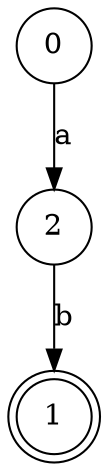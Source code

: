 digraph {
	0 [shape=circle]
	1 [shape=doublecircle]
	2 [shape=circle]
	0 -> 2 [label=a]
	2 -> 1 [label=b]
}
